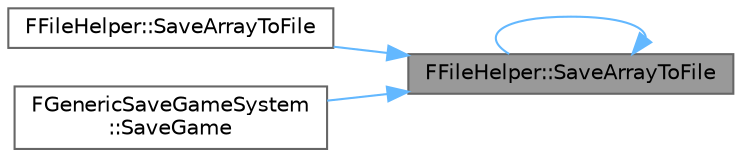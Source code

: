 digraph "FFileHelper::SaveArrayToFile"
{
 // INTERACTIVE_SVG=YES
 // LATEX_PDF_SIZE
  bgcolor="transparent";
  edge [fontname=Helvetica,fontsize=10,labelfontname=Helvetica,labelfontsize=10];
  node [fontname=Helvetica,fontsize=10,shape=box,height=0.2,width=0.4];
  rankdir="RL";
  Node1 [id="Node000001",label="FFileHelper::SaveArrayToFile",height=0.2,width=0.4,color="gray40", fillcolor="grey60", style="filled", fontcolor="black",tooltip="Save a binary array to a file."];
  Node1 -> Node2 [id="edge1_Node000001_Node000002",dir="back",color="steelblue1",style="solid",tooltip=" "];
  Node2 [id="Node000002",label="FFileHelper::SaveArrayToFile",height=0.2,width=0.4,color="grey40", fillcolor="white", style="filled",URL="$d1/d50/structFFileHelper.html#aa0230b8893bb8ef0489919b21804f725",tooltip="Save a binary array to a file."];
  Node1 -> Node1 [id="edge2_Node000001_Node000001",dir="back",color="steelblue1",style="solid",tooltip=" "];
  Node1 -> Node3 [id="edge3_Node000001_Node000003",dir="back",color="steelblue1",style="solid",tooltip=" "];
  Node3 [id="Node000003",label="FGenericSaveGameSystem\l::SaveGame",height=0.2,width=0.4,color="grey40", fillcolor="white", style="filled",URL="$d0/d41/classFGenericSaveGameSystem.html#a094cf1425a8053790eeedaa0e8b657e9",tooltip="Saves the game, blocking until complete."];
}
